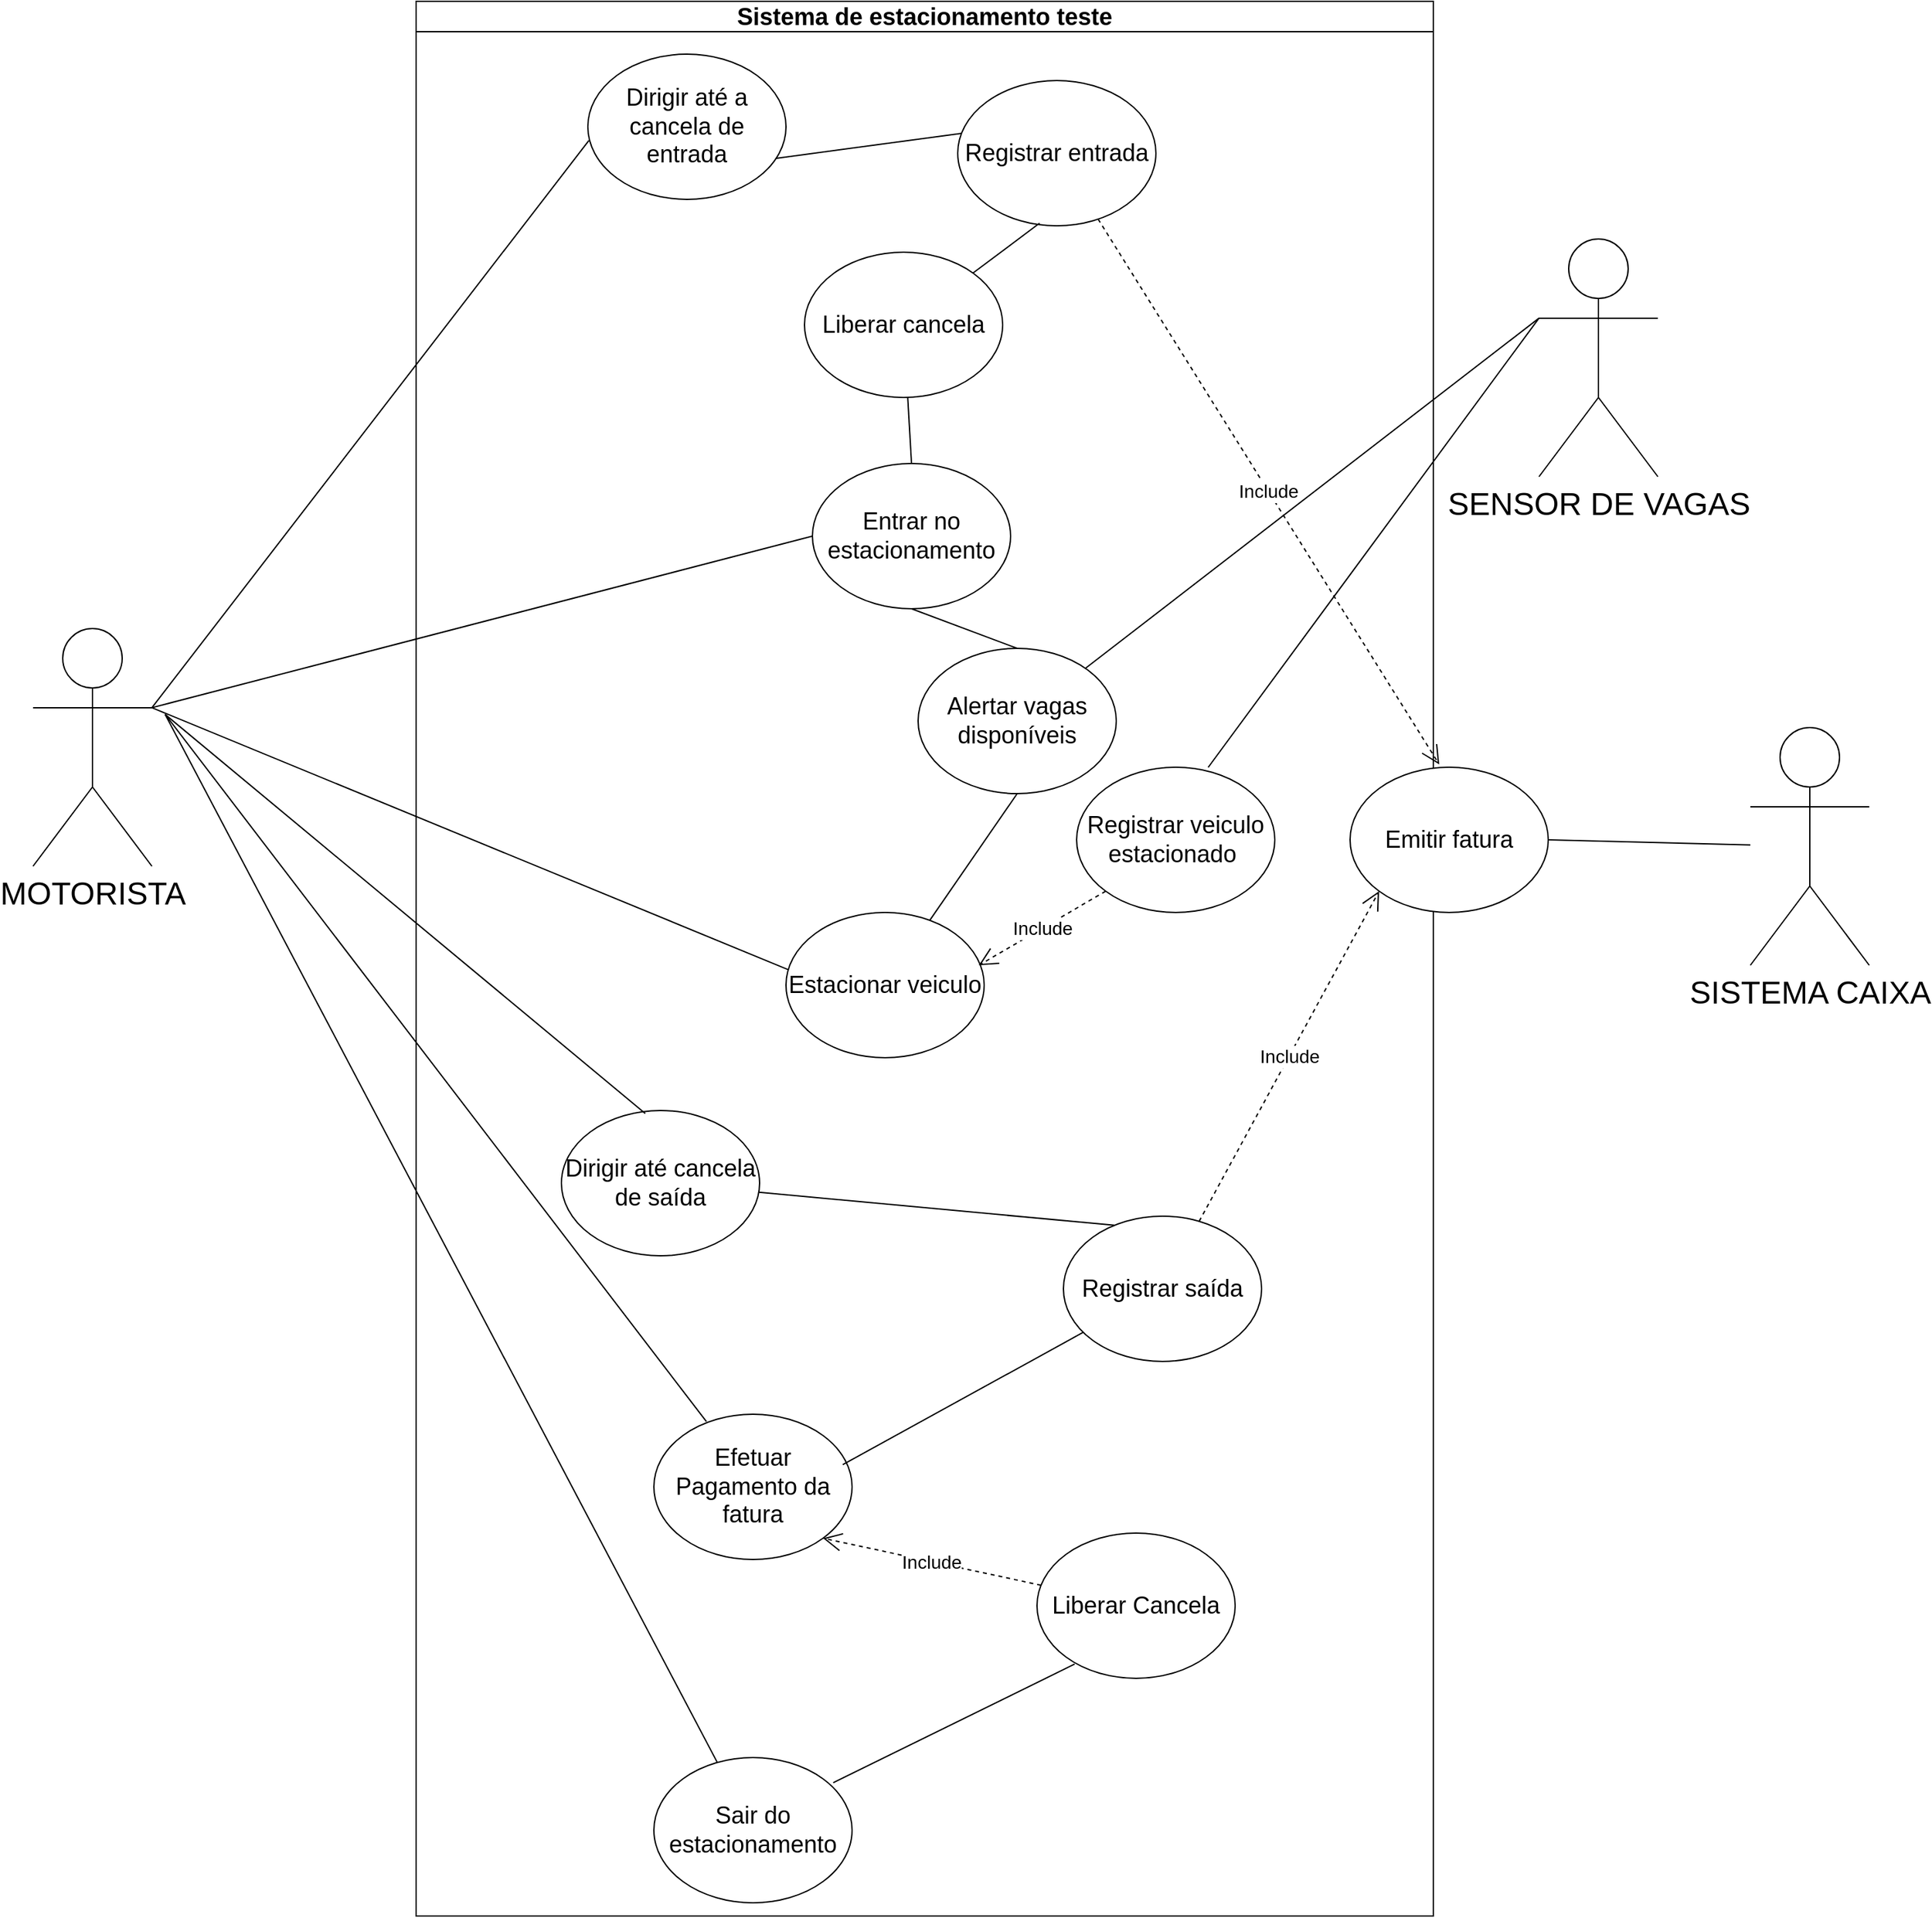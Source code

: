 <mxfile version="24.7.16">
  <diagram name="Página-1" id="VdpHvxICLSemq1O2z0Ug">
    <mxGraphModel grid="1" page="1" gridSize="10" guides="1" tooltips="1" connect="1" arrows="1" fold="1" pageScale="1" pageWidth="827" pageHeight="1169" math="0" shadow="0">
      <root>
        <mxCell id="0" />
        <mxCell id="1" parent="0" />
        <mxCell id="tmd_BGIo7YK0RF10_p9E-31" value="&lt;font style=&quot;font-size: 18px;&quot;&gt;Sistema de estacionamento teste&lt;/font&gt;" style="swimlane;whiteSpace=wrap;html=1;movable=1;resizable=1;rotatable=1;deletable=1;editable=1;locked=0;connectable=1;" vertex="1" parent="1">
          <mxGeometry x="-30" y="-90" width="770" height="1450" as="geometry" />
        </mxCell>
        <mxCell id="tmd_BGIo7YK0RF10_p9E-50" value="&lt;font style=&quot;font-size: 18px;&quot;&gt;Dirigir até cancela de saída&lt;/font&gt;" style="ellipse;whiteSpace=wrap;html=1;" vertex="1" parent="tmd_BGIo7YK0RF10_p9E-31">
          <mxGeometry x="110" y="840" width="150" height="110" as="geometry" />
        </mxCell>
        <mxCell id="tmd_BGIo7YK0RF10_p9E-52" value="&lt;font style=&quot;font-size: 18px;&quot;&gt;Registrar saída&lt;/font&gt;" style="ellipse;whiteSpace=wrap;html=1;" vertex="1" parent="tmd_BGIo7YK0RF10_p9E-31">
          <mxGeometry x="490" y="920" width="150" height="110" as="geometry" />
        </mxCell>
        <mxCell id="tmd_BGIo7YK0RF10_p9E-55" value="" style="endArrow=none;html=1;rounded=0;exitX=0.258;exitY=0.063;exitDx=0;exitDy=0;exitPerimeter=0;" edge="1" parent="tmd_BGIo7YK0RF10_p9E-31" source="tmd_BGIo7YK0RF10_p9E-52" target="tmd_BGIo7YK0RF10_p9E-50">
          <mxGeometry width="50" height="50" relative="1" as="geometry">
            <mxPoint x="280" y="1070" as="sourcePoint" />
            <mxPoint x="330" y="1020" as="targetPoint" />
          </mxGeometry>
        </mxCell>
        <mxCell id="tmd_BGIo7YK0RF10_p9E-57" value="&lt;font style=&quot;font-size: 18px;&quot;&gt;Liberar Cancela&lt;/font&gt;" style="ellipse;whiteSpace=wrap;html=1;" vertex="1" parent="tmd_BGIo7YK0RF10_p9E-31">
          <mxGeometry x="470" y="1160" width="150" height="110" as="geometry" />
        </mxCell>
        <mxCell id="tmd_BGIo7YK0RF10_p9E-53" value="&lt;font style=&quot;font-size: 18px;&quot;&gt;Efetuar Pagamento da fatura&lt;/font&gt;" style="ellipse;whiteSpace=wrap;html=1;" vertex="1" parent="tmd_BGIo7YK0RF10_p9E-31">
          <mxGeometry x="180" y="1070" width="150" height="110" as="geometry" />
        </mxCell>
        <mxCell id="tmd_BGIo7YK0RF10_p9E-56" value="" style="endArrow=none;html=1;rounded=0;exitX=0.953;exitY=0.347;exitDx=0;exitDy=0;exitPerimeter=0;" edge="1" parent="tmd_BGIo7YK0RF10_p9E-31" source="tmd_BGIo7YK0RF10_p9E-53" target="tmd_BGIo7YK0RF10_p9E-52">
          <mxGeometry width="50" height="50" relative="1" as="geometry">
            <mxPoint x="319" y="1052" as="sourcePoint" />
            <mxPoint x="249" y="1019" as="targetPoint" />
          </mxGeometry>
        </mxCell>
        <mxCell id="tmd_BGIo7YK0RF10_p9E-67" value="&lt;font style=&quot;font-size: 14px;&quot;&gt;Include&lt;/font&gt;" style="endArrow=open;endSize=12;dashed=1;html=1;rounded=0;entryX=1;entryY=1;entryDx=0;entryDy=0;" edge="1" parent="tmd_BGIo7YK0RF10_p9E-31" source="tmd_BGIo7YK0RF10_p9E-57" target="tmd_BGIo7YK0RF10_p9E-53">
          <mxGeometry width="160" relative="1" as="geometry">
            <mxPoint x="350" y="1150" as="sourcePoint" />
            <mxPoint x="510" y="1150" as="targetPoint" />
          </mxGeometry>
        </mxCell>
        <mxCell id="tmd_BGIo7YK0RF10_p9E-59" value="&lt;font style=&quot;font-size: 18px;&quot;&gt;Sair do estacionamento&lt;/font&gt;" style="ellipse;whiteSpace=wrap;html=1;" vertex="1" parent="tmd_BGIo7YK0RF10_p9E-31">
          <mxGeometry x="180" y="1330" width="150" height="110" as="geometry" />
        </mxCell>
        <mxCell id="tmd_BGIo7YK0RF10_p9E-68" value="" style="endArrow=none;html=1;rounded=0;exitX=0.905;exitY=0.173;exitDx=0;exitDy=0;exitPerimeter=0;entryX=0.19;entryY=0.902;entryDx=0;entryDy=0;entryPerimeter=0;" edge="1" parent="tmd_BGIo7YK0RF10_p9E-31" source="tmd_BGIo7YK0RF10_p9E-59" target="tmd_BGIo7YK0RF10_p9E-57">
          <mxGeometry width="50" height="50" relative="1" as="geometry">
            <mxPoint x="270" y="1310" as="sourcePoint" />
            <mxPoint x="320" y="1260" as="targetPoint" />
          </mxGeometry>
        </mxCell>
        <mxCell id="tmd_BGIo7YK0RF10_p9E-7" value="&lt;font style=&quot;font-size: 18px;&quot;&gt;Estacionar veiculo&lt;/font&gt;" style="ellipse;whiteSpace=wrap;html=1;" vertex="1" parent="tmd_BGIo7YK0RF10_p9E-31">
          <mxGeometry x="280" y="690" width="150" height="110" as="geometry" />
        </mxCell>
        <mxCell id="gcT7Su7T-spcFD1mGla--12" value="&lt;font style=&quot;font-size: 24px;&quot;&gt;MOTORISTA&lt;/font&gt;" style="shape=umlActor;verticalLabelPosition=bottom;verticalAlign=top;html=1;outlineConnect=0;" vertex="1" parent="1">
          <mxGeometry x="-320" y="385" width="90" height="180" as="geometry" />
        </mxCell>
        <mxCell id="tmd_BGIo7YK0RF10_p9E-3" value="&lt;font style=&quot;font-size: 18px;&quot;&gt;Dirigir até a cancela de entrada&lt;/font&gt;" style="ellipse;whiteSpace=wrap;html=1;" vertex="1" parent="1">
          <mxGeometry x="100" y="-50" width="150" height="110" as="geometry" />
        </mxCell>
        <mxCell id="tmd_BGIo7YK0RF10_p9E-6" value="&lt;font style=&quot;font-size: 18px;&quot;&gt;Registrar entrada&lt;/font&gt;" style="ellipse;whiteSpace=wrap;html=1;" vertex="1" parent="1">
          <mxGeometry x="380" y="-30" width="150" height="110" as="geometry" />
        </mxCell>
        <mxCell id="tmd_BGIo7YK0RF10_p9E-12" value="&lt;font style=&quot;font-size: 18px;&quot;&gt;Alertar vagas disponíveis&lt;/font&gt;" style="ellipse;whiteSpace=wrap;html=1;" vertex="1" parent="1">
          <mxGeometry x="350" y="400" width="150" height="110" as="geometry" />
        </mxCell>
        <mxCell id="tmd_BGIo7YK0RF10_p9E-13" value="&lt;font style=&quot;font-size: 18px;&quot;&gt;Entrar no estacionamento&lt;/font&gt;" style="ellipse;whiteSpace=wrap;html=1;" vertex="1" parent="1">
          <mxGeometry x="270" y="260" width="150" height="110" as="geometry" />
        </mxCell>
        <mxCell id="tmd_BGIo7YK0RF10_p9E-14" value="&lt;font style=&quot;font-size: 18px;&quot;&gt;Liberar cancela&lt;/font&gt;" style="ellipse;whiteSpace=wrap;html=1;" vertex="1" parent="1">
          <mxGeometry x="264" y="100" width="150" height="110" as="geometry" />
        </mxCell>
        <mxCell id="tmd_BGIo7YK0RF10_p9E-17" value="" style="endArrow=none;html=1;rounded=0;exitX=0.02;exitY=0.364;exitDx=0;exitDy=0;entryX=0.947;entryY=0.718;entryDx=0;entryDy=0;exitPerimeter=0;entryPerimeter=0;" edge="1" parent="1" source="tmd_BGIo7YK0RF10_p9E-6" target="tmd_BGIo7YK0RF10_p9E-3">
          <mxGeometry width="50" height="50" relative="1" as="geometry">
            <mxPoint x="380" y="470" as="sourcePoint" />
            <mxPoint x="430" y="420" as="targetPoint" />
            <Array as="points" />
          </mxGeometry>
        </mxCell>
        <mxCell id="tmd_BGIo7YK0RF10_p9E-20" value="" style="endArrow=none;html=1;rounded=0;exitX=0.413;exitY=0.982;exitDx=0;exitDy=0;exitPerimeter=0;" edge="1" parent="1" source="tmd_BGIo7YK0RF10_p9E-6" target="tmd_BGIo7YK0RF10_p9E-14">
          <mxGeometry width="50" height="50" relative="1" as="geometry">
            <mxPoint x="290.0" y="395" as="sourcePoint" />
            <mxPoint x="430" y="420" as="targetPoint" />
          </mxGeometry>
        </mxCell>
        <mxCell id="tmd_BGIo7YK0RF10_p9E-21" value="" style="endArrow=none;html=1;rounded=0;exitX=0.5;exitY=0;exitDx=0;exitDy=0;" edge="1" parent="1" source="tmd_BGIo7YK0RF10_p9E-13" target="tmd_BGIo7YK0RF10_p9E-14">
          <mxGeometry width="50" height="50" relative="1" as="geometry">
            <mxPoint x="360" y="660" as="sourcePoint" />
            <mxPoint x="430" y="540" as="targetPoint" />
            <Array as="points" />
          </mxGeometry>
        </mxCell>
        <mxCell id="tmd_BGIo7YK0RF10_p9E-22" value="" style="endArrow=none;html=1;rounded=0;entryX=0.5;entryY=1;entryDx=0;entryDy=0;exitX=0.5;exitY=0;exitDx=0;exitDy=0;" edge="1" parent="1" source="tmd_BGIo7YK0RF10_p9E-12" target="tmd_BGIo7YK0RF10_p9E-13">
          <mxGeometry width="50" height="50" relative="1" as="geometry">
            <mxPoint x="380" y="940" as="sourcePoint" />
            <mxPoint x="430" y="890" as="targetPoint" />
          </mxGeometry>
        </mxCell>
        <mxCell id="tmd_BGIo7YK0RF10_p9E-23" value="" style="endArrow=none;html=1;rounded=0;entryX=0.5;entryY=1;entryDx=0;entryDy=0;" edge="1" parent="1" source="tmd_BGIo7YK0RF10_p9E-7" target="tmd_BGIo7YK0RF10_p9E-12">
          <mxGeometry width="50" height="50" relative="1" as="geometry">
            <mxPoint x="380" y="940" as="sourcePoint" />
            <mxPoint x="430" y="890" as="targetPoint" />
          </mxGeometry>
        </mxCell>
        <mxCell id="tmd_BGIo7YK0RF10_p9E-35" value="" style="endArrow=none;html=1;rounded=0;exitX=1;exitY=0.333;exitDx=0;exitDy=0;exitPerimeter=0;entryX=0.005;entryY=0.595;entryDx=0;entryDy=0;entryPerimeter=0;" edge="1" parent="1" source="gcT7Su7T-spcFD1mGla--12" target="tmd_BGIo7YK0RF10_p9E-3">
          <mxGeometry width="50" height="50" relative="1" as="geometry">
            <mxPoint x="190" y="360" as="sourcePoint" />
            <mxPoint x="120" y="80" as="targetPoint" />
          </mxGeometry>
        </mxCell>
        <mxCell id="tmd_BGIo7YK0RF10_p9E-37" value="" style="endArrow=none;html=1;rounded=0;exitX=1;exitY=0.333;exitDx=0;exitDy=0;exitPerimeter=0;entryX=0;entryY=0.5;entryDx=0;entryDy=0;" edge="1" parent="1" source="gcT7Su7T-spcFD1mGla--12" target="tmd_BGIo7YK0RF10_p9E-13">
          <mxGeometry width="50" height="50" relative="1" as="geometry">
            <mxPoint x="190" y="630" as="sourcePoint" />
            <mxPoint x="300" y="930" as="targetPoint" />
          </mxGeometry>
        </mxCell>
        <mxCell id="tmd_BGIo7YK0RF10_p9E-39" value="" style="endArrow=none;html=1;rounded=0;entryX=0.013;entryY=0.395;entryDx=0;entryDy=0;entryPerimeter=0;exitX=1;exitY=0.333;exitDx=0;exitDy=0;exitPerimeter=0;" edge="1" parent="1" source="gcT7Su7T-spcFD1mGla--12" target="tmd_BGIo7YK0RF10_p9E-7">
          <mxGeometry width="50" height="50" relative="1" as="geometry">
            <mxPoint x="-230" y="440" as="sourcePoint" />
            <mxPoint x="314" y="938" as="targetPoint" />
          </mxGeometry>
        </mxCell>
        <mxCell id="tmd_BGIo7YK0RF10_p9E-41" value="&lt;font style=&quot;font-size: 24px;&quot;&gt;SENSOR DE VAGAS&lt;/font&gt;" style="shape=umlActor;verticalLabelPosition=bottom;verticalAlign=top;html=1;outlineConnect=0;" vertex="1" parent="1">
          <mxGeometry x="820" y="90" width="90" height="180" as="geometry" />
        </mxCell>
        <mxCell id="tmd_BGIo7YK0RF10_p9E-44" value="&lt;font style=&quot;font-size: 24px;&quot;&gt;SISTEMA CAIXA&lt;/font&gt;" style="shape=umlActor;verticalLabelPosition=bottom;verticalAlign=top;html=1;outlineConnect=0;" vertex="1" parent="1">
          <mxGeometry x="980" y="460" width="90" height="180" as="geometry" />
        </mxCell>
        <mxCell id="tmd_BGIo7YK0RF10_p9E-47" value="&lt;font style=&quot;font-size: 18px;&quot;&gt;Emitir fatura&lt;/font&gt;" style="ellipse;whiteSpace=wrap;html=1;" vertex="1" parent="1">
          <mxGeometry x="677" y="490" width="150" height="110" as="geometry" />
        </mxCell>
        <mxCell id="tmd_BGIo7YK0RF10_p9E-54" value="" style="endArrow=none;html=1;rounded=0;entryX=0.423;entryY=0.02;entryDx=0;entryDy=0;entryPerimeter=0;" edge="1" parent="1" target="tmd_BGIo7YK0RF10_p9E-50">
          <mxGeometry width="50" height="50" relative="1" as="geometry">
            <mxPoint x="-220" y="450" as="sourcePoint" />
            <mxPoint x="292" y="763" as="targetPoint" />
          </mxGeometry>
        </mxCell>
        <mxCell id="tmd_BGIo7YK0RF10_p9E-60" value="" style="endArrow=none;html=1;rounded=0;entryX=0.265;entryY=0.051;entryDx=0;entryDy=0;entryPerimeter=0;" edge="1" parent="1" target="tmd_BGIo7YK0RF10_p9E-53">
          <mxGeometry width="50" height="50" relative="1" as="geometry">
            <mxPoint x="-220" y="450" as="sourcePoint" />
            <mxPoint x="173" y="792" as="targetPoint" />
          </mxGeometry>
        </mxCell>
        <mxCell id="tmd_BGIo7YK0RF10_p9E-61" value="" style="endArrow=none;html=1;rounded=0;" edge="1" parent="1" target="tmd_BGIo7YK0RF10_p9E-59">
          <mxGeometry width="50" height="50" relative="1" as="geometry">
            <mxPoint x="-220" y="450" as="sourcePoint" />
            <mxPoint x="130" y="1036" as="targetPoint" />
          </mxGeometry>
        </mxCell>
        <mxCell id="tmd_BGIo7YK0RF10_p9E-62" value="" style="endArrow=none;html=1;rounded=0;exitX=1;exitY=0.5;exitDx=0;exitDy=0;" edge="1" parent="1" source="tmd_BGIo7YK0RF10_p9E-47" target="tmd_BGIo7YK0RF10_p9E-44">
          <mxGeometry width="50" height="50" relative="1" as="geometry">
            <mxPoint x="600" y="910" as="sourcePoint" />
            <mxPoint x="650" y="860" as="targetPoint" />
          </mxGeometry>
        </mxCell>
        <mxCell id="tmd_BGIo7YK0RF10_p9E-64" value="&lt;font style=&quot;font-size: 14px;&quot;&gt;Include&lt;/font&gt;" style="endArrow=open;endSize=12;dashed=1;html=1;rounded=0;entryX=0;entryY=1;entryDx=0;entryDy=0;" edge="1" parent="1" source="tmd_BGIo7YK0RF10_p9E-52" target="tmd_BGIo7YK0RF10_p9E-47">
          <mxGeometry x="-0.0" width="160" relative="1" as="geometry">
            <mxPoint x="540" y="890" as="sourcePoint" />
            <mxPoint x="530" y="950" as="targetPoint" />
            <mxPoint as="offset" />
          </mxGeometry>
        </mxCell>
        <mxCell id="tmd_BGIo7YK0RF10_p9E-65" value="&lt;font style=&quot;font-size: 14px;&quot;&gt;Include&lt;/font&gt;" style="endArrow=open;endSize=12;dashed=1;html=1;rounded=0;entryX=0.45;entryY=-0.019;entryDx=0;entryDy=0;entryPerimeter=0;" edge="1" parent="1" source="tmd_BGIo7YK0RF10_p9E-6" target="tmd_BGIo7YK0RF10_p9E-47">
          <mxGeometry x="-0.0" width="160" relative="1" as="geometry">
            <mxPoint x="446" y="953" as="sourcePoint" />
            <mxPoint x="542" y="904" as="targetPoint" />
            <Array as="points" />
            <mxPoint as="offset" />
          </mxGeometry>
        </mxCell>
        <mxCell id="tmd_BGIo7YK0RF10_p9E-69" value="" style="endArrow=none;html=1;rounded=0;entryX=0;entryY=0.333;entryDx=0;entryDy=0;entryPerimeter=0;" edge="1" parent="1" source="tmd_BGIo7YK0RF10_p9E-12" target="tmd_BGIo7YK0RF10_p9E-41">
          <mxGeometry width="50" height="50" relative="1" as="geometry">
            <mxPoint x="260" y="500" as="sourcePoint" />
            <mxPoint x="310" y="450" as="targetPoint" />
          </mxGeometry>
        </mxCell>
        <mxCell id="tmd_BGIo7YK0RF10_p9E-70" value="&lt;font style=&quot;font-size: 18px;&quot;&gt;Registrar veiculo estacionado&amp;nbsp;&lt;/font&gt;" style="ellipse;whiteSpace=wrap;html=1;" vertex="1" parent="1">
          <mxGeometry x="470" y="490" width="150" height="110" as="geometry" />
        </mxCell>
        <mxCell id="tmd_BGIo7YK0RF10_p9E-71" value="&lt;font style=&quot;font-size: 14px;&quot;&gt;Include&lt;/font&gt;" style="endArrow=open;endSize=12;dashed=1;html=1;rounded=0;entryX=0.973;entryY=0.364;entryDx=0;entryDy=0;entryPerimeter=0;exitX=0;exitY=1;exitDx=0;exitDy=0;" edge="1" parent="1" source="tmd_BGIo7YK0RF10_p9E-70" target="tmd_BGIo7YK0RF10_p9E-7">
          <mxGeometry width="160" relative="1" as="geometry">
            <mxPoint x="210" y="590" as="sourcePoint" />
            <mxPoint x="370" y="590" as="targetPoint" />
          </mxGeometry>
        </mxCell>
        <mxCell id="tmd_BGIo7YK0RF10_p9E-72" value="" style="endArrow=none;html=1;rounded=0;entryX=0;entryY=0.333;entryDx=0;entryDy=0;entryPerimeter=0;exitX=0.664;exitY=0.001;exitDx=0;exitDy=0;exitPerimeter=0;" edge="1" parent="1" source="tmd_BGIo7YK0RF10_p9E-70" target="tmd_BGIo7YK0RF10_p9E-41">
          <mxGeometry width="50" height="50" relative="1" as="geometry">
            <mxPoint x="505" y="440" as="sourcePoint" />
            <mxPoint x="830" y="160" as="targetPoint" />
          </mxGeometry>
        </mxCell>
      </root>
    </mxGraphModel>
  </diagram>
</mxfile>

